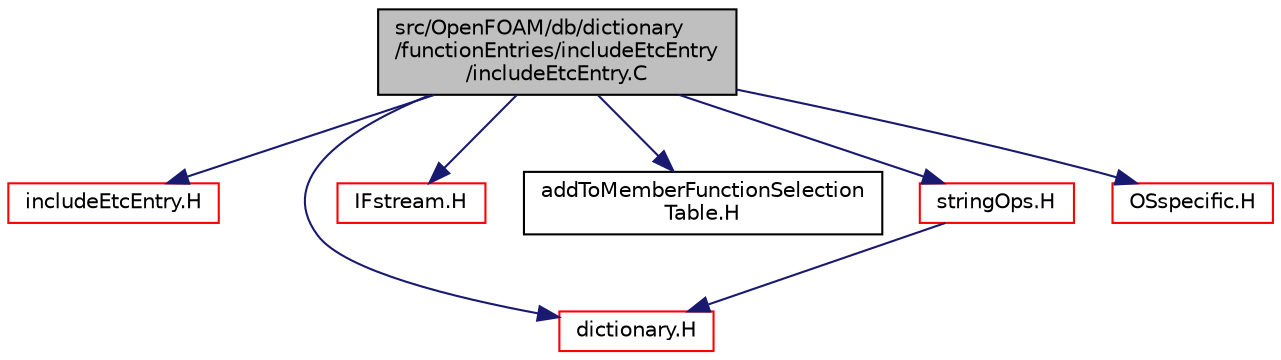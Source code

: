 digraph "src/OpenFOAM/db/dictionary/functionEntries/includeEtcEntry/includeEtcEntry.C"
{
  bgcolor="transparent";
  edge [fontname="Helvetica",fontsize="10",labelfontname="Helvetica",labelfontsize="10"];
  node [fontname="Helvetica",fontsize="10",shape=record];
  Node1 [label="src/OpenFOAM/db/dictionary\l/functionEntries/includeEtcEntry\l/includeEtcEntry.C",height=0.2,width=0.4,color="black", fillcolor="grey75", style="filled", fontcolor="black"];
  Node1 -> Node2 [color="midnightblue",fontsize="10",style="solid",fontname="Helvetica"];
  Node2 [label="includeEtcEntry.H",height=0.2,width=0.4,color="red",URL="$a07883.html"];
  Node1 -> Node3 [color="midnightblue",fontsize="10",style="solid",fontname="Helvetica"];
  Node3 [label="dictionary.H",height=0.2,width=0.4,color="red",URL="$a07865.html"];
  Node1 -> Node4 [color="midnightblue",fontsize="10",style="solid",fontname="Helvetica"];
  Node4 [label="IFstream.H",height=0.2,width=0.4,color="red",URL="$a07955.html"];
  Node1 -> Node5 [color="midnightblue",fontsize="10",style="solid",fontname="Helvetica"];
  Node5 [label="addToMemberFunctionSelection\lTable.H",height=0.2,width=0.4,color="black",URL="$a08027.html",tooltip="Macros for easy insertion into member function selection tables. "];
  Node1 -> Node6 [color="midnightblue",fontsize="10",style="solid",fontname="Helvetica"];
  Node6 [label="stringOps.H",height=0.2,width=0.4,color="red",URL="$a09198.html"];
  Node6 -> Node3 [color="midnightblue",fontsize="10",style="solid",fontname="Helvetica"];
  Node1 -> Node7 [color="midnightblue",fontsize="10",style="solid",fontname="Helvetica"];
  Node7 [label="OSspecific.H",height=0.2,width=0.4,color="red",URL="$a08394.html",tooltip="Functions used by OpenFOAM that are specific to POSIX compliant operating systems and need to be repl..."];
}
